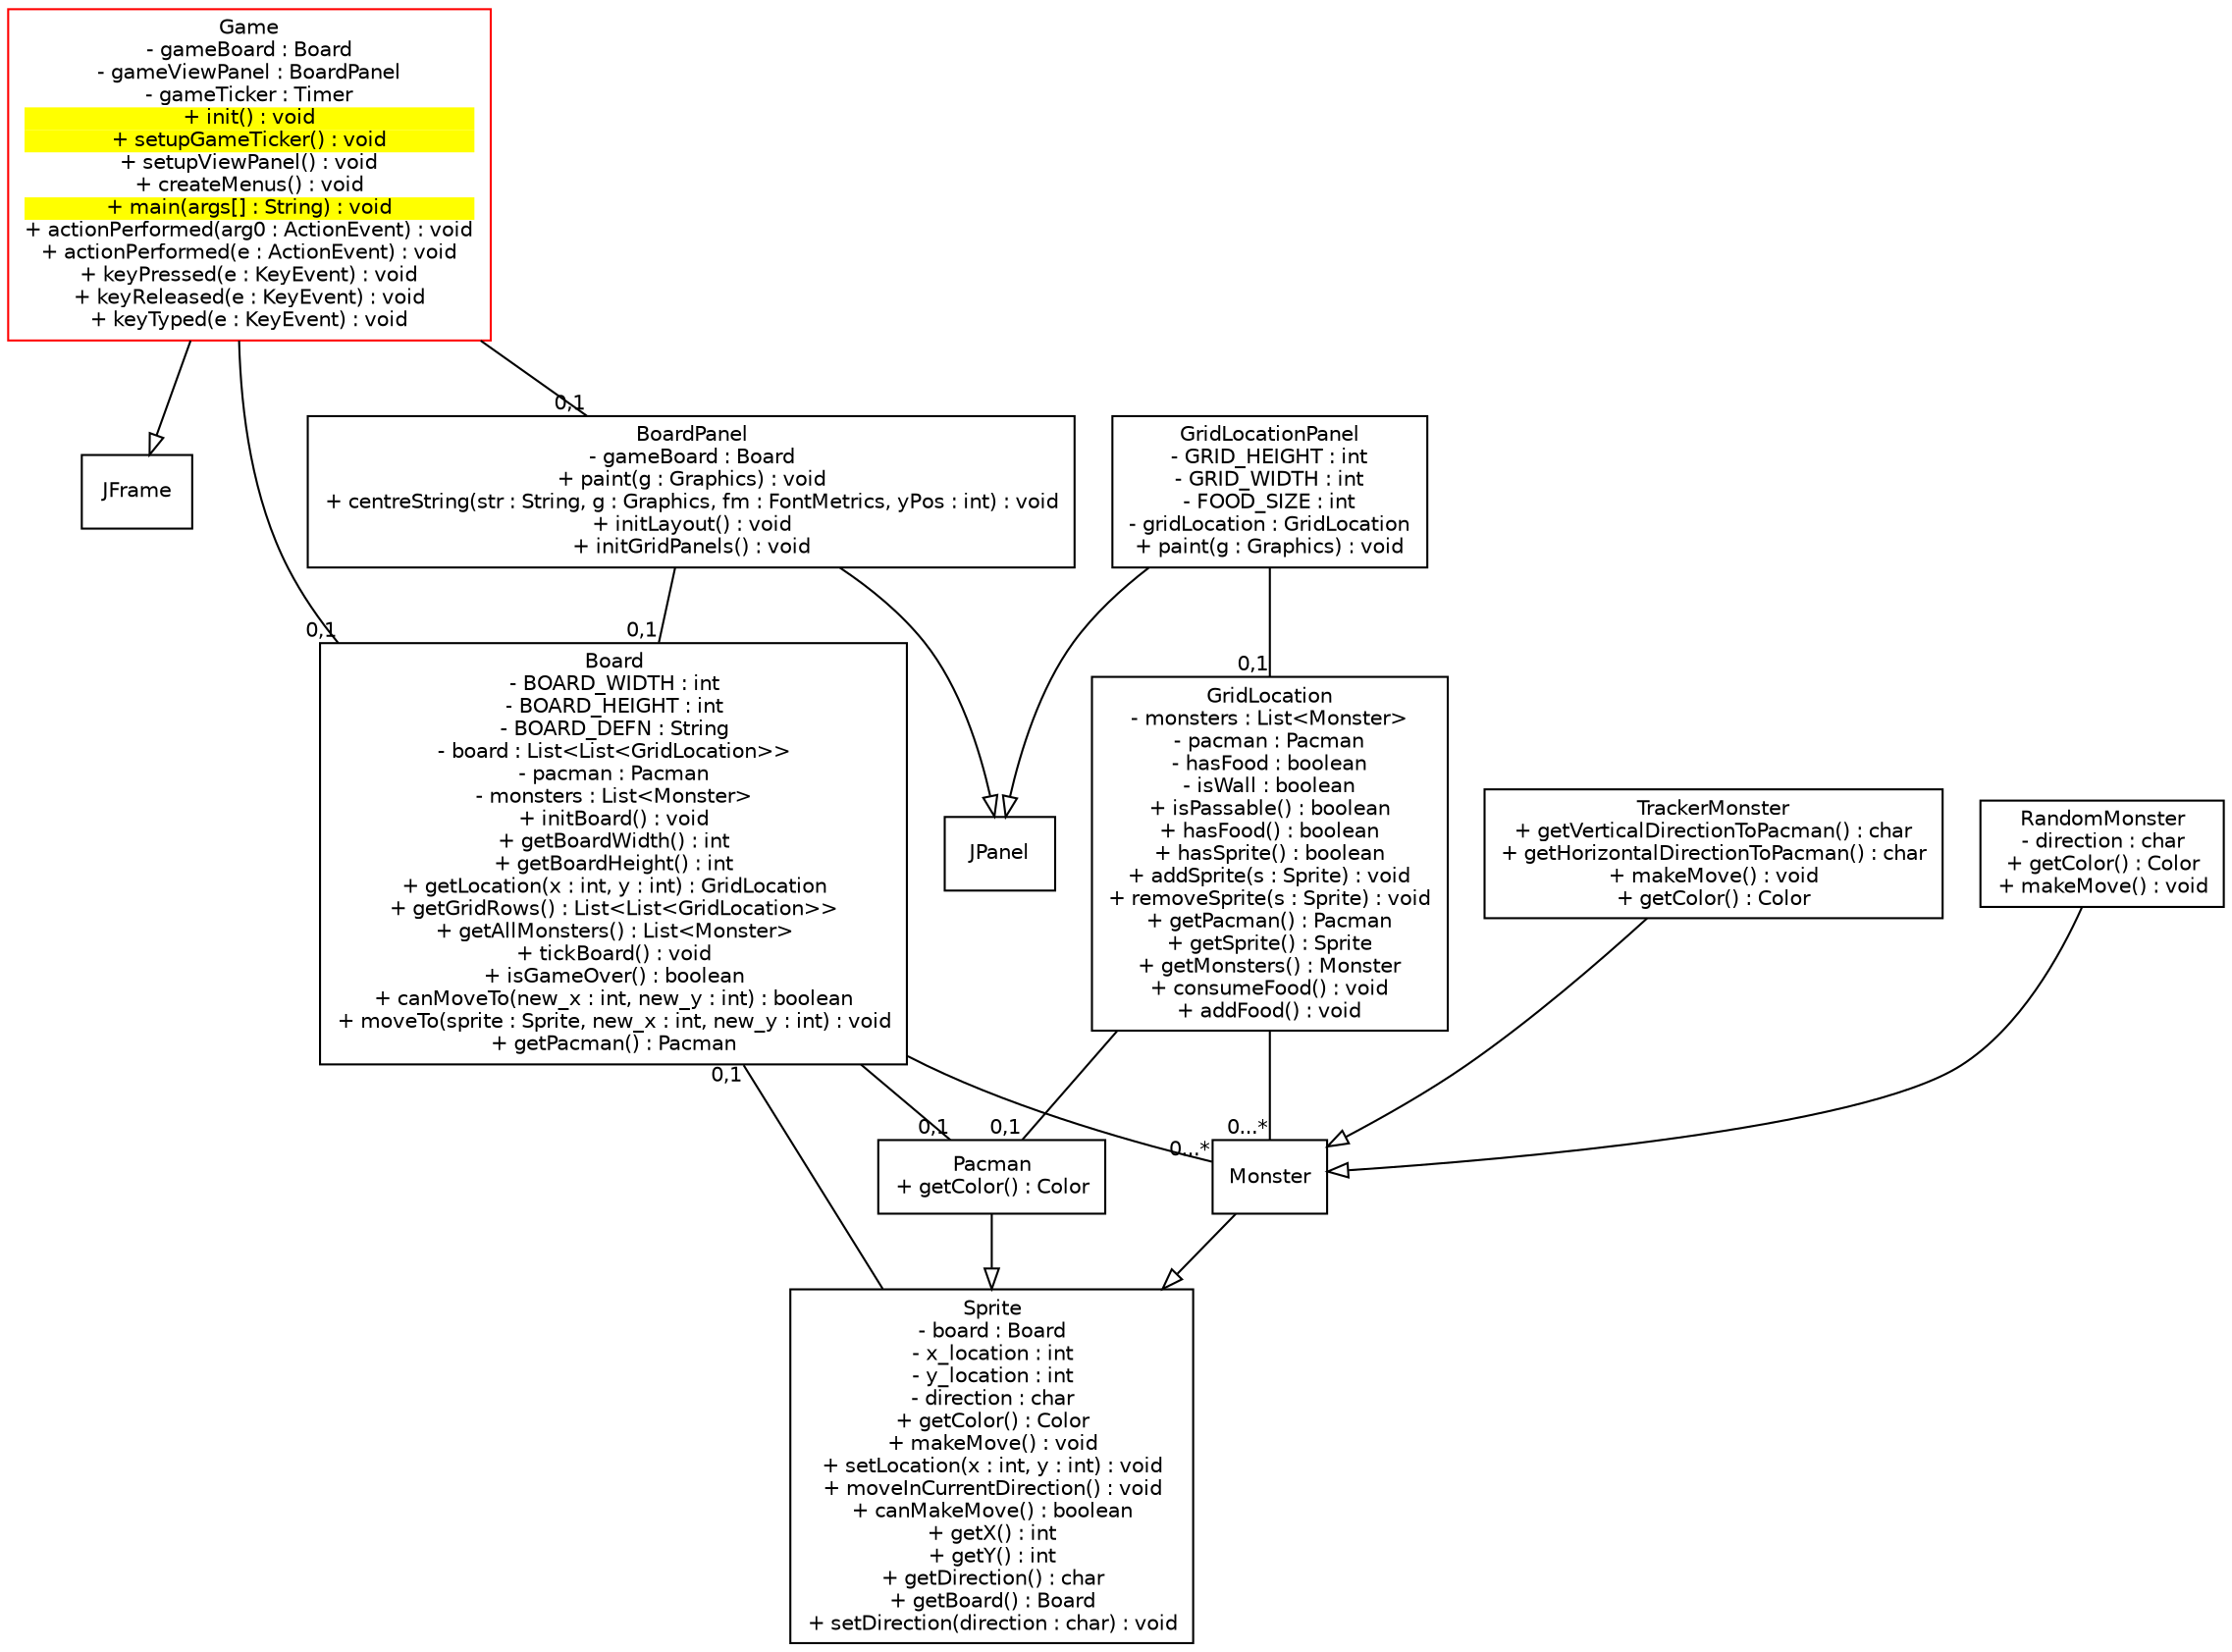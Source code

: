 digraph G {
fontname = "Bitstream Vera Sans"
fontsize = 10
node [
fontname = "Bitstream Vera Sans"
fontsize = 10
shape = "record"
]
edge [
fontname = "Bitstream Vera Sans"
fontsize = 10
]
Board[
label = <<table border="0" cellborder="0" cellpadding="0" cellspacing="0"><tr><td>Board</td></tr><tr><td></td></tr><tr><td>- BOARD_WIDTH : int</td></tr><tr><td>- BOARD_HEIGHT : int</td></tr><tr><td>- BOARD_DEFN : String</td></tr><tr><td>- board : List&lt;List&lt;GridLocation&gt;&gt;</td></tr><tr><td>- pacman : Pacman</td></tr><tr><td>- monsters : List&lt;Monster&gt;</td></tr><tr><td></td></tr><tr><td>+ initBoard() : void</td></tr><tr><td>+ getBoardWidth() : int</td></tr><tr><td>+ getBoardHeight() : int</td></tr><tr><td>+ getLocation(x : int, y : int) : GridLocation</td></tr><tr><td>+ getGridRows() : List&lt;List&lt;GridLocation&gt;&gt;</td></tr><tr><td>+ getAllMonsters() : List&lt;Monster&gt;</td></tr><tr><td>+ tickBoard() : void</td></tr><tr><td>+ isGameOver() : boolean</td></tr><tr><td>+ canMoveTo(new_x : int, new_y : int) : boolean</td></tr><tr><td>+ moveTo(sprite : Sprite, new_x : int, new_y : int) : void</td></tr><tr><td>+ getPacman() : Pacman</td></tr></table>>
]
edge[
arrowhead = "none" 
headlabel = "0,1"
]
Board->Pacman
edge[
arrowhead = "none" 
headlabel = "0...*"
]
Board->Monster
GridLocation[
label = <<table border="0" cellborder="0" cellpadding="0" cellspacing="0"><tr><td>GridLocation</td></tr><tr><td></td></tr><tr><td>- monsters : List&lt;Monster&gt;</td></tr><tr><td>- pacman : Pacman</td></tr><tr><td>- hasFood : boolean</td></tr><tr><td>- isWall : boolean</td></tr><tr><td></td></tr><tr><td>+ isPassable() : boolean</td></tr><tr><td>+ hasFood() : boolean</td></tr><tr><td>+ hasSprite() : boolean</td></tr><tr><td>+ addSprite(s : Sprite) : void</td></tr><tr><td>+ removeSprite(s : Sprite) : void</td></tr><tr><td>+ getPacman() : Pacman</td></tr><tr><td>+ getSprite() : Sprite</td></tr><tr><td>+ getMonsters() : Monster</td></tr><tr><td>+ consumeFood() : void</td></tr><tr><td>+ addFood() : void</td></tr></table>>
]
edge[
arrowhead = "none" 
headlabel = "0,1"
]
GridLocation->Pacman
edge[
arrowhead = "none" 
headlabel = "0...*"
]
GridLocation->Monster
Monster[
label = <<table border="0" cellborder="0" cellpadding="0" cellspacing="0"><tr><td>Monster</td></tr><tr><td></td></tr><tr><td></td></tr></table>>
]
Sprite[
lable = "{Sprite}"
]
edge [
arrowhead = "empty" 
headlabel=""
]
Monster->Sprite

Pacman[
label = <<table border="0" cellborder="0" cellpadding="0" cellspacing="0"><tr><td>Pacman</td></tr><tr><td></td></tr><tr><td></td></tr><tr><td>+ getColor() : Color</td></tr></table>>
]
Sprite[
lable = "{Sprite}"
]
edge [
arrowhead = "empty" 
headlabel=""
]
Pacman->Sprite

RandomMonster[
label = <<table border="0" cellborder="0" cellpadding="0" cellspacing="0"><tr><td>RandomMonster</td></tr><tr><td></td></tr><tr><td>- direction : char</td></tr><tr><td></td></tr><tr><td>+ getColor() : Color</td></tr><tr><td>+ makeMove() : void</td></tr></table>>
]
Monster[
lable = "{Monster}"
]
edge [
arrowhead = "empty" 
headlabel=""
]
RandomMonster->Monster

Sprite[
label = <<table border="0" cellborder="0" cellpadding="0" cellspacing="0"><tr><td>Sprite</td></tr><tr><td></td></tr><tr><td>- board : Board</td></tr><tr><td>- x_location : int</td></tr><tr><td>- y_location : int</td></tr><tr><td>- direction : char</td></tr><tr><td></td></tr><tr><td>+ getColor() : Color</td></tr><tr><td>+ makeMove() : void</td></tr><tr><td>+ setLocation(x : int, y : int) : void</td></tr><tr><td>+ moveInCurrentDirection() : void</td></tr><tr><td>+ canMakeMove() : boolean</td></tr><tr><td>+ getX() : int</td></tr><tr><td>+ getY() : int</td></tr><tr><td>+ getDirection() : char</td></tr><tr><td>+ getBoard() : Board</td></tr><tr><td>+ setDirection(direction : char) : void</td></tr></table>>
]
edge[
arrowhead = "none" 
headlabel = "0,1"
]
Sprite->Board
TrackerMonster[
label = <<table border="0" cellborder="0" cellpadding="0" cellspacing="0"><tr><td>TrackerMonster</td></tr><tr><td></td></tr><tr><td></td></tr><tr><td>+ getVerticalDirectionToPacman() : char</td></tr><tr><td>+ getHorizontalDirectionToPacman() : char</td></tr><tr><td>+ makeMove() : void</td></tr><tr><td>+ getColor() : Color</td></tr></table>>
]
Monster[
lable = "{Monster}"
]
edge [
arrowhead = "empty" 
headlabel=""
]
TrackerMonster->Monster

BoardPanel[
label = <<table border="0" cellborder="0" cellpadding="0" cellspacing="0"><tr><td>BoardPanel</td></tr><tr><td></td></tr><tr><td>- gameBoard : Board</td></tr><tr><td></td></tr><tr><td>+ paint(g : Graphics) : void</td></tr><tr><td>+ centreString(str : String, g : Graphics, fm : FontMetrics, yPos : int) : void</td></tr><tr><td>+ initLayout() : void</td></tr><tr><td>+ initGridPanels() : void</td></tr></table>>
]
JPanel[
lable = "{JPanel}"
]
edge [
arrowhead = "empty" 
headlabel=""
]
BoardPanel->JPanel

edge[
arrowhead = "none" 
headlabel = "0,1"
]
BoardPanel->Board
Game[color = "red",
label = <<table border="0" cellborder="0" cellpadding="0" cellspacing="0"><tr><td>Game</td></tr><tr><td></td></tr><tr><td>- gameBoard : Board</td></tr><tr><td>- gameViewPanel : BoardPanel</td></tr><tr><td>- gameTicker : Timer</td></tr><tr><td></td></tr><tr><td bgcolor="yellow">+ init() : void</td></tr><tr><td bgcolor="yellow">+ setupGameTicker() : void</td></tr><tr><td>+ setupViewPanel() : void</td></tr><tr><td>+ createMenus() : void</td></tr><tr><td bgcolor="yellow">+ main(args[] : String) : void</td></tr><tr><td>+ actionPerformed(arg0 : ActionEvent) : void</td></tr><tr><td>+ actionPerformed(e : ActionEvent) : void</td></tr><tr><td>+ keyPressed(e : KeyEvent) : void</td></tr><tr><td>+ keyReleased(e : KeyEvent) : void</td></tr><tr><td>+ keyTyped(e : KeyEvent) : void</td></tr></table>>
]
JFrame[
lable = "{JFrame}"
]
edge [
arrowhead = "empty" 
headlabel=""
]
Game->JFrame

edge[
arrowhead = "none" 
headlabel = "0,1"
]
Game->Board
edge[
arrowhead = "none" 
headlabel = "0,1"
]
Game->BoardPanel
GridLocationPanel[
label = <<table border="0" cellborder="0" cellpadding="0" cellspacing="0"><tr><td>GridLocationPanel</td></tr><tr><td></td></tr><tr><td>- GRID_HEIGHT : int</td></tr><tr><td>- GRID_WIDTH : int</td></tr><tr><td>- FOOD_SIZE : int</td></tr><tr><td>- gridLocation : GridLocation</td></tr><tr><td></td></tr><tr><td>+ paint(g : Graphics) : void</td></tr></table>>
]
JPanel[
lable = "{JPanel}"
]
edge [
arrowhead = "empty" 
headlabel=""
]
GridLocationPanel->JPanel

edge[
arrowhead = "none" 
headlabel = "0,1"
]
GridLocationPanel->GridLocation
}
